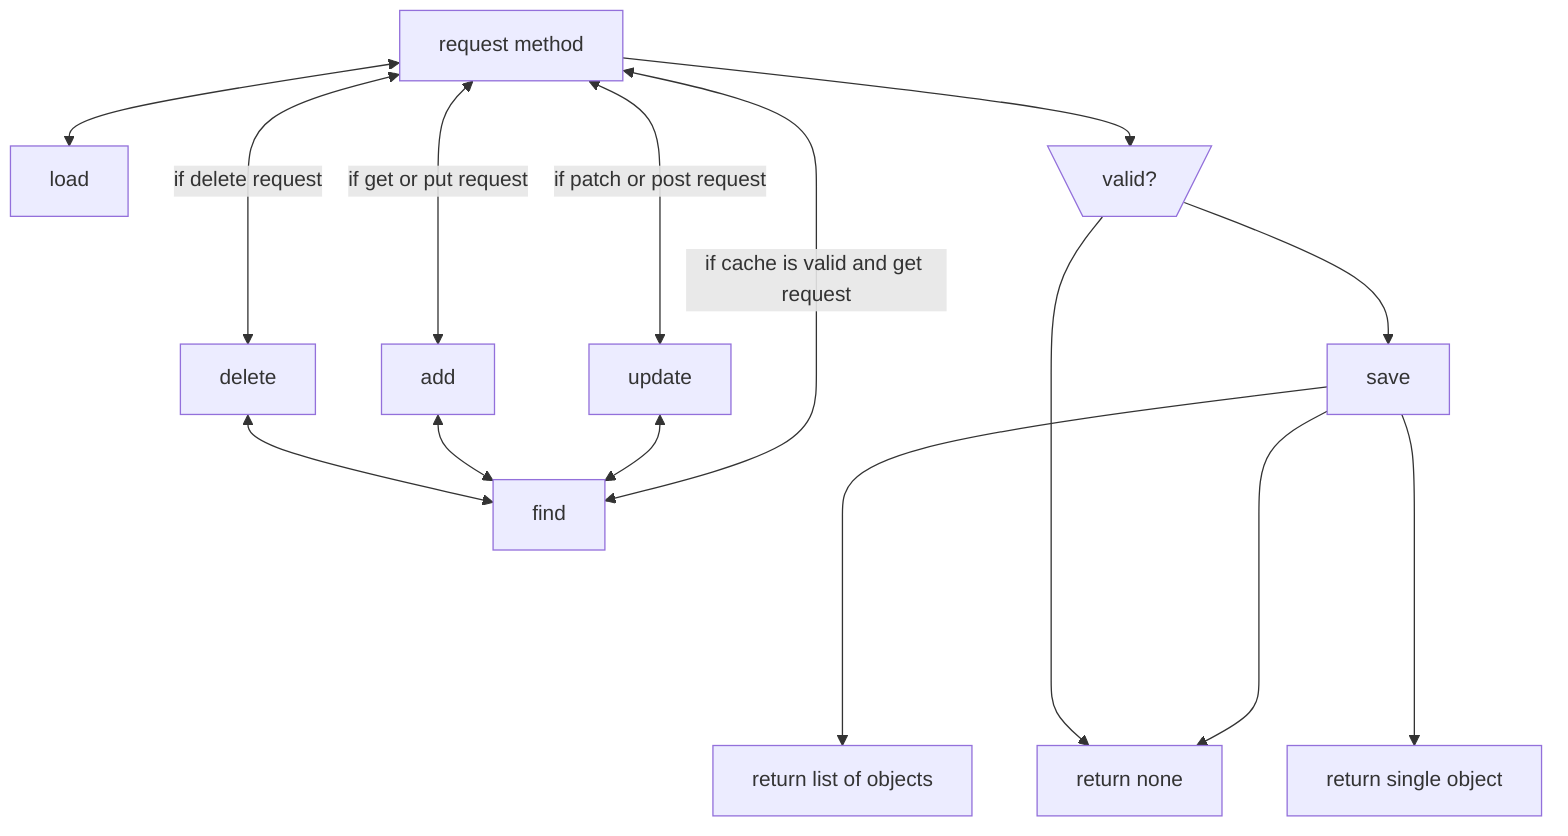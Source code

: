 flowchart TD
    request <--> load
    request <-->|if delete request|delete <--> find
    request <--> |if get or put request|add <--> find
    request <---> |if patch or post request|update  <--> find
    request <---> |if cache is valid and get request| find

    request[request method] --> valid[\valid?/] --> save
    valid ----> returnn
    save -----> returnl[return list of objects]
    save -----> returnn[return none]
    save -----> returno[return single object]